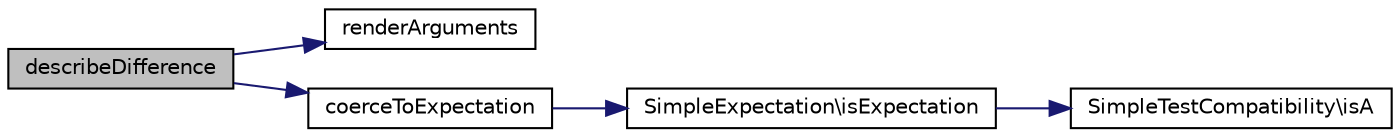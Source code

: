 digraph "describeDifference"
{
  edge [fontname="Helvetica",fontsize="10",labelfontname="Helvetica",labelfontsize="10"];
  node [fontname="Helvetica",fontsize="10",shape=record];
  rankdir="LR";
  Node1 [label="describeDifference",height=0.2,width=0.4,color="black", fillcolor="grey75", style="filled" fontcolor="black"];
  Node1 -> Node2 [color="midnightblue",fontsize="10",style="solid",fontname="Helvetica"];
  Node2 [label="renderArguments",height=0.2,width=0.4,color="black", fillcolor="white", style="filled",URL="$class_parameters_expectation.html#ab1c52c7717c0d7322b5374d6602f6d22"];
  Node1 -> Node3 [color="midnightblue",fontsize="10",style="solid",fontname="Helvetica"];
  Node3 [label="coerceToExpectation",height=0.2,width=0.4,color="black", fillcolor="white", style="filled",URL="$class_parameters_expectation.html#a3bab40329bc36f08840bd40a4ab9a15c"];
  Node3 -> Node4 [color="midnightblue",fontsize="10",style="solid",fontname="Helvetica"];
  Node4 [label="SimpleExpectation\\isExpectation",height=0.2,width=0.4,color="black", fillcolor="white", style="filled",URL="$class_simple_expectation.html#a1d5c795d731ea1d131960009116ef87e"];
  Node4 -> Node5 [color="midnightblue",fontsize="10",style="solid",fontname="Helvetica"];
  Node5 [label="SimpleTestCompatibility\\isA",height=0.2,width=0.4,color="black", fillcolor="white", style="filled",URL="$class_simple_test_compatibility.html#a89339a52a329ae34fbb05260963b066b"];
}
